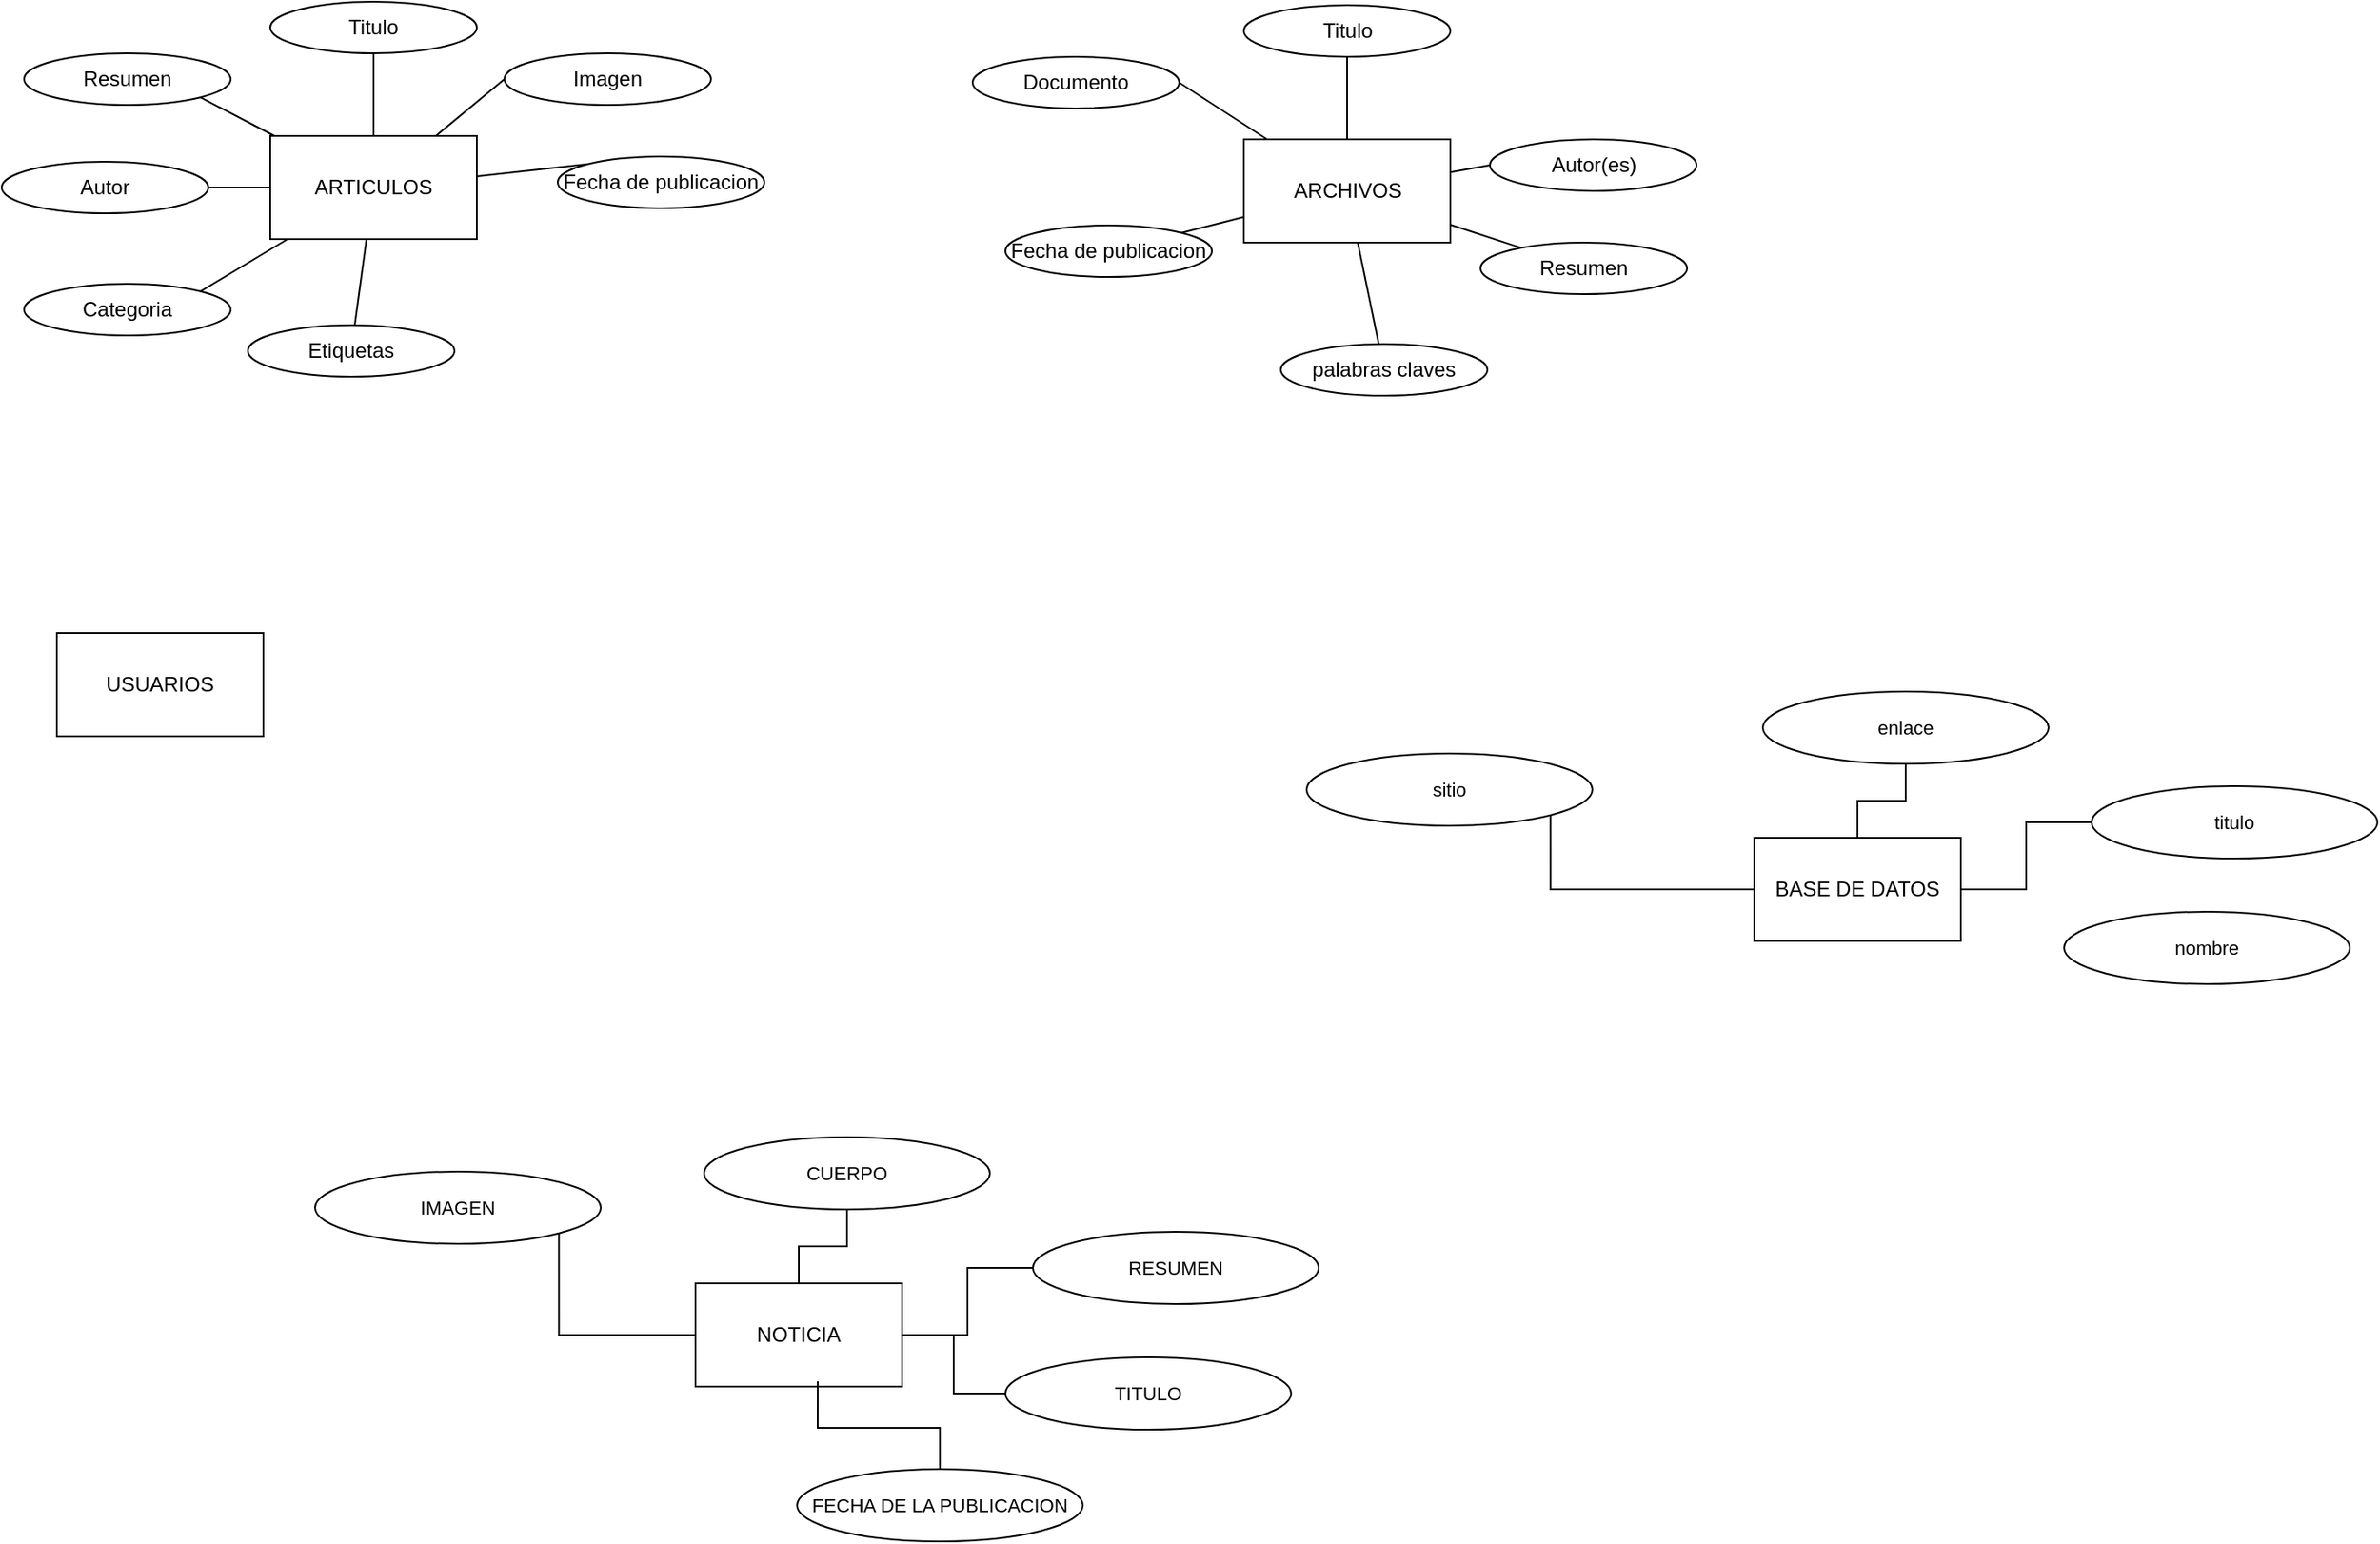 <mxfile version="24.8.4">
  <diagram name="Página-1" id="BgEUgIXVF9JAin6NmmYM">
    <mxGraphModel dx="1434" dy="786" grid="0" gridSize="10" guides="1" tooltips="0" connect="1" arrows="1" fold="1" page="1" pageScale="1" pageWidth="827" pageHeight="1169" math="0" shadow="0">
      <root>
        <mxCell id="0" />
        <mxCell id="1" parent="0" />
        <mxCell id="VjS8RUSLuPDRMbRv6DW_-11" style="rounded=0;orthogonalLoop=1;jettySize=auto;html=1;labelBackgroundColor=none;fontColor=default;startArrow=none;startFill=0;endArrow=none;endFill=0;" parent="1" source="VjS8RUSLuPDRMbRv6DW_-1" target="VjS8RUSLuPDRMbRv6DW_-6" edge="1">
          <mxGeometry relative="1" as="geometry" />
        </mxCell>
        <mxCell id="U4oDMc-3Pv_o8gQOZ0Js-1" style="edgeStyle=none;shape=connector;rounded=0;orthogonalLoop=1;jettySize=auto;html=1;entryX=0;entryY=0.5;entryDx=0;entryDy=0;strokeColor=default;align=center;verticalAlign=middle;fontFamily=Helvetica;fontSize=11;fontColor=default;labelBackgroundColor=none;startArrow=none;startFill=0;endArrow=none;endFill=0;" parent="1" source="VjS8RUSLuPDRMbRv6DW_-1" target="VjS8RUSLuPDRMbRv6DW_-7" edge="1">
          <mxGeometry relative="1" as="geometry" />
        </mxCell>
        <mxCell id="U4oDMc-3Pv_o8gQOZ0Js-2" style="edgeStyle=none;shape=connector;rounded=0;orthogonalLoop=1;jettySize=auto;html=1;entryX=0.5;entryY=1;entryDx=0;entryDy=0;strokeColor=default;align=center;verticalAlign=middle;fontFamily=Helvetica;fontSize=11;fontColor=default;labelBackgroundColor=none;startArrow=none;startFill=0;endArrow=none;endFill=0;" parent="1" source="VjS8RUSLuPDRMbRv6DW_-1" target="VjS8RUSLuPDRMbRv6DW_-2" edge="1">
          <mxGeometry relative="1" as="geometry" />
        </mxCell>
        <mxCell id="U4oDMc-3Pv_o8gQOZ0Js-3" style="edgeStyle=none;shape=connector;rounded=0;orthogonalLoop=1;jettySize=auto;html=1;entryX=1;entryY=1;entryDx=0;entryDy=0;strokeColor=default;align=center;verticalAlign=middle;fontFamily=Helvetica;fontSize=11;fontColor=default;labelBackgroundColor=none;startArrow=none;startFill=0;endArrow=none;endFill=0;" parent="1" source="VjS8RUSLuPDRMbRv6DW_-1" target="VjS8RUSLuPDRMbRv6DW_-3" edge="1">
          <mxGeometry relative="1" as="geometry" />
        </mxCell>
        <mxCell id="U4oDMc-3Pv_o8gQOZ0Js-4" style="edgeStyle=none;shape=connector;rounded=0;orthogonalLoop=1;jettySize=auto;html=1;entryX=1;entryY=0.5;entryDx=0;entryDy=0;strokeColor=default;align=center;verticalAlign=middle;fontFamily=Helvetica;fontSize=11;fontColor=default;labelBackgroundColor=none;startArrow=none;startFill=0;endArrow=none;endFill=0;" parent="1" source="VjS8RUSLuPDRMbRv6DW_-1" target="VjS8RUSLuPDRMbRv6DW_-5" edge="1">
          <mxGeometry relative="1" as="geometry" />
        </mxCell>
        <mxCell id="U4oDMc-3Pv_o8gQOZ0Js-5" style="edgeStyle=none;shape=connector;rounded=0;orthogonalLoop=1;jettySize=auto;html=1;entryX=1;entryY=0;entryDx=0;entryDy=0;strokeColor=default;align=center;verticalAlign=middle;fontFamily=Helvetica;fontSize=11;fontColor=default;labelBackgroundColor=none;startArrow=none;startFill=0;endArrow=none;endFill=0;" parent="1" source="VjS8RUSLuPDRMbRv6DW_-1" target="VjS8RUSLuPDRMbRv6DW_-4" edge="1">
          <mxGeometry relative="1" as="geometry" />
        </mxCell>
        <mxCell id="U4oDMc-3Pv_o8gQOZ0Js-25" style="edgeStyle=none;shape=connector;rounded=0;orthogonalLoop=1;jettySize=auto;html=1;entryX=0;entryY=0;entryDx=0;entryDy=0;strokeColor=default;align=center;verticalAlign=middle;fontFamily=Helvetica;fontSize=11;fontColor=default;labelBackgroundColor=none;startArrow=none;startFill=0;endArrow=none;endFill=0;" parent="1" source="VjS8RUSLuPDRMbRv6DW_-1" target="U4oDMc-3Pv_o8gQOZ0Js-24" edge="1">
          <mxGeometry relative="1" as="geometry" />
        </mxCell>
        <mxCell id="VjS8RUSLuPDRMbRv6DW_-1" value="ARTICULOS" style="rounded=0;whiteSpace=wrap;html=1;labelBackgroundColor=none;" parent="1" vertex="1">
          <mxGeometry x="228" y="152" width="120" height="60" as="geometry" />
        </mxCell>
        <mxCell id="VjS8RUSLuPDRMbRv6DW_-2" value="Titulo" style="ellipse;whiteSpace=wrap;html=1;rounded=0;labelBackgroundColor=none;" parent="1" vertex="1">
          <mxGeometry x="228" y="74" width="120" height="30" as="geometry" />
        </mxCell>
        <mxCell id="VjS8RUSLuPDRMbRv6DW_-3" value="Resumen" style="ellipse;whiteSpace=wrap;html=1;rounded=0;labelBackgroundColor=none;" parent="1" vertex="1">
          <mxGeometry x="85" y="104" width="120" height="30" as="geometry" />
        </mxCell>
        <mxCell id="VjS8RUSLuPDRMbRv6DW_-4" value="Categoria" style="ellipse;whiteSpace=wrap;html=1;rounded=0;labelBackgroundColor=none;" parent="1" vertex="1">
          <mxGeometry x="85" y="238" width="120" height="30" as="geometry" />
        </mxCell>
        <mxCell id="VjS8RUSLuPDRMbRv6DW_-5" value="Autor" style="ellipse;whiteSpace=wrap;html=1;rounded=0;labelBackgroundColor=none;" parent="1" vertex="1">
          <mxGeometry x="72" y="167" width="120" height="30" as="geometry" />
        </mxCell>
        <mxCell id="VjS8RUSLuPDRMbRv6DW_-6" value="Etiquetas" style="ellipse;whiteSpace=wrap;html=1;rounded=0;labelBackgroundColor=none;" parent="1" vertex="1">
          <mxGeometry x="215" y="262" width="120" height="30" as="geometry" />
        </mxCell>
        <mxCell id="VjS8RUSLuPDRMbRv6DW_-7" value="Imagen" style="ellipse;whiteSpace=wrap;html=1;rounded=0;labelBackgroundColor=none;" parent="1" vertex="1">
          <mxGeometry x="364" y="104" width="120" height="30" as="geometry" />
        </mxCell>
        <mxCell id="U4oDMc-3Pv_o8gQOZ0Js-6" style="rounded=0;orthogonalLoop=1;jettySize=auto;html=1;labelBackgroundColor=none;fontColor=default;startArrow=none;startFill=0;endArrow=none;endFill=0;" parent="1" source="U4oDMc-3Pv_o8gQOZ0Js-12" target="U4oDMc-3Pv_o8gQOZ0Js-15" edge="1">
          <mxGeometry relative="1" as="geometry" />
        </mxCell>
        <mxCell id="U4oDMc-3Pv_o8gQOZ0Js-7" style="edgeStyle=none;shape=connector;rounded=0;orthogonalLoop=1;jettySize=auto;html=1;entryX=0;entryY=0.5;entryDx=0;entryDy=0;strokeColor=default;align=center;verticalAlign=middle;fontFamily=Helvetica;fontSize=11;fontColor=default;labelBackgroundColor=none;startArrow=none;startFill=0;endArrow=none;endFill=0;" parent="1" source="U4oDMc-3Pv_o8gQOZ0Js-12" target="U4oDMc-3Pv_o8gQOZ0Js-16" edge="1">
          <mxGeometry relative="1" as="geometry" />
        </mxCell>
        <mxCell id="U4oDMc-3Pv_o8gQOZ0Js-8" style="edgeStyle=none;shape=connector;rounded=0;orthogonalLoop=1;jettySize=auto;html=1;entryX=0.5;entryY=1;entryDx=0;entryDy=0;strokeColor=default;align=center;verticalAlign=middle;fontFamily=Helvetica;fontSize=11;fontColor=default;labelBackgroundColor=none;startArrow=none;startFill=0;endArrow=none;endFill=0;" parent="1" source="U4oDMc-3Pv_o8gQOZ0Js-12" target="U4oDMc-3Pv_o8gQOZ0Js-13" edge="1">
          <mxGeometry relative="1" as="geometry" />
        </mxCell>
        <mxCell id="U4oDMc-3Pv_o8gQOZ0Js-11" style="edgeStyle=none;shape=connector;rounded=0;orthogonalLoop=1;jettySize=auto;html=1;entryX=1;entryY=0.5;entryDx=0;entryDy=0;strokeColor=default;align=center;verticalAlign=middle;fontFamily=Helvetica;fontSize=11;fontColor=default;labelBackgroundColor=none;startArrow=none;startFill=0;endArrow=none;endFill=0;" parent="1" source="U4oDMc-3Pv_o8gQOZ0Js-12" target="U4oDMc-3Pv_o8gQOZ0Js-14" edge="1">
          <mxGeometry relative="1" as="geometry" />
        </mxCell>
        <mxCell id="U4oDMc-3Pv_o8gQOZ0Js-21" style="edgeStyle=none;shape=connector;rounded=0;orthogonalLoop=1;jettySize=auto;html=1;strokeColor=default;align=center;verticalAlign=middle;fontFamily=Helvetica;fontSize=11;fontColor=default;labelBackgroundColor=none;startArrow=none;startFill=0;endArrow=none;endFill=0;" parent="1" source="U4oDMc-3Pv_o8gQOZ0Js-12" target="U4oDMc-3Pv_o8gQOZ0Js-20" edge="1">
          <mxGeometry relative="1" as="geometry" />
        </mxCell>
        <mxCell id="U4oDMc-3Pv_o8gQOZ0Js-23" style="edgeStyle=none;shape=connector;rounded=0;orthogonalLoop=1;jettySize=auto;html=1;strokeColor=default;align=center;verticalAlign=middle;fontFamily=Helvetica;fontSize=11;fontColor=default;labelBackgroundColor=none;startArrow=none;startFill=0;endArrow=none;endFill=0;" parent="1" source="U4oDMc-3Pv_o8gQOZ0Js-12" target="U4oDMc-3Pv_o8gQOZ0Js-22" edge="1">
          <mxGeometry relative="1" as="geometry" />
        </mxCell>
        <mxCell id="U4oDMc-3Pv_o8gQOZ0Js-12" value="ARCHIVOS" style="rounded=0;whiteSpace=wrap;html=1;labelBackgroundColor=none;" parent="1" vertex="1">
          <mxGeometry x="793.5" y="154" width="120" height="60" as="geometry" />
        </mxCell>
        <mxCell id="U4oDMc-3Pv_o8gQOZ0Js-13" value="Titulo" style="ellipse;whiteSpace=wrap;html=1;rounded=0;labelBackgroundColor=none;" parent="1" vertex="1">
          <mxGeometry x="793.5" y="76" width="120" height="30" as="geometry" />
        </mxCell>
        <mxCell id="U4oDMc-3Pv_o8gQOZ0Js-14" value="Documento" style="ellipse;whiteSpace=wrap;html=1;rounded=0;labelBackgroundColor=none;" parent="1" vertex="1">
          <mxGeometry x="636" y="106" width="120" height="30" as="geometry" />
        </mxCell>
        <mxCell id="U4oDMc-3Pv_o8gQOZ0Js-15" value="Fecha de publicacion" style="ellipse;whiteSpace=wrap;html=1;rounded=0;labelBackgroundColor=none;" parent="1" vertex="1">
          <mxGeometry x="655" y="204" width="120" height="30" as="geometry" />
        </mxCell>
        <mxCell id="U4oDMc-3Pv_o8gQOZ0Js-16" value="Autor(es)" style="ellipse;whiteSpace=wrap;html=1;rounded=0;labelBackgroundColor=none;" parent="1" vertex="1">
          <mxGeometry x="936.5" y="154" width="120" height="30" as="geometry" />
        </mxCell>
        <mxCell id="U4oDMc-3Pv_o8gQOZ0Js-18" value="USUARIOS" style="rounded=0;whiteSpace=wrap;html=1;labelBackgroundColor=none;" parent="1" vertex="1">
          <mxGeometry x="104" y="441" width="120" height="60" as="geometry" />
        </mxCell>
        <mxCell id="QqLRDMsVvMt8dBRcY5Dh-9" style="edgeStyle=orthogonalEdgeStyle;shape=connector;rounded=0;orthogonalLoop=1;jettySize=auto;html=1;entryX=1;entryY=1;entryDx=0;entryDy=0;strokeColor=default;align=center;verticalAlign=middle;fontFamily=Helvetica;fontSize=11;fontColor=default;labelBackgroundColor=default;endArrow=none;endFill=0;" parent="1" source="U4oDMc-3Pv_o8gQOZ0Js-19" target="QqLRDMsVvMt8dBRcY5Dh-6" edge="1">
          <mxGeometry relative="1" as="geometry" />
        </mxCell>
        <mxCell id="QqLRDMsVvMt8dBRcY5Dh-10" style="edgeStyle=orthogonalEdgeStyle;shape=connector;rounded=0;orthogonalLoop=1;jettySize=auto;html=1;strokeColor=default;align=center;verticalAlign=middle;fontFamily=Helvetica;fontSize=11;fontColor=default;labelBackgroundColor=default;endArrow=none;endFill=0;" parent="1" source="U4oDMc-3Pv_o8gQOZ0Js-19" target="QqLRDMsVvMt8dBRcY5Dh-7" edge="1">
          <mxGeometry relative="1" as="geometry" />
        </mxCell>
        <mxCell id="QqLRDMsVvMt8dBRcY5Dh-11" style="edgeStyle=orthogonalEdgeStyle;shape=connector;rounded=0;orthogonalLoop=1;jettySize=auto;html=1;strokeColor=default;align=center;verticalAlign=middle;fontFamily=Helvetica;fontSize=11;fontColor=default;labelBackgroundColor=default;endArrow=none;endFill=0;" parent="1" source="U4oDMc-3Pv_o8gQOZ0Js-19" target="QqLRDMsVvMt8dBRcY5Dh-8" edge="1">
          <mxGeometry relative="1" as="geometry" />
        </mxCell>
        <mxCell id="U4oDMc-3Pv_o8gQOZ0Js-19" value="BASE DE DATOS" style="rounded=0;whiteSpace=wrap;html=1;labelBackgroundColor=none;" parent="1" vertex="1">
          <mxGeometry x="1090" y="560" width="120" height="60" as="geometry" />
        </mxCell>
        <mxCell id="U4oDMc-3Pv_o8gQOZ0Js-20" value="Resumen" style="ellipse;whiteSpace=wrap;html=1;rounded=0;labelBackgroundColor=none;" parent="1" vertex="1">
          <mxGeometry x="931" y="214" width="120" height="30" as="geometry" />
        </mxCell>
        <mxCell id="U4oDMc-3Pv_o8gQOZ0Js-22" value="palabras claves" style="ellipse;whiteSpace=wrap;html=1;rounded=0;labelBackgroundColor=none;" parent="1" vertex="1">
          <mxGeometry x="815" y="273" width="120" height="30" as="geometry" />
        </mxCell>
        <mxCell id="U4oDMc-3Pv_o8gQOZ0Js-24" value="Fecha de publicacion" style="ellipse;whiteSpace=wrap;html=1;rounded=0;labelBackgroundColor=none;" parent="1" vertex="1">
          <mxGeometry x="395" y="164" width="120" height="30" as="geometry" />
        </mxCell>
        <mxCell id="QqLRDMsVvMt8dBRcY5Dh-6" value="sitio" style="ellipse;whiteSpace=wrap;html=1;fontFamily=Helvetica;fontSize=11;fontColor=default;labelBackgroundColor=default;" parent="1" vertex="1">
          <mxGeometry x="830" y="511" width="166" height="42" as="geometry" />
        </mxCell>
        <mxCell id="QqLRDMsVvMt8dBRcY5Dh-7" value="enlace" style="ellipse;whiteSpace=wrap;html=1;fontFamily=Helvetica;fontSize=11;fontColor=default;labelBackgroundColor=default;" parent="1" vertex="1">
          <mxGeometry x="1095" y="475" width="166" height="42" as="geometry" />
        </mxCell>
        <mxCell id="QqLRDMsVvMt8dBRcY5Dh-8" value="titulo" style="ellipse;whiteSpace=wrap;html=1;fontFamily=Helvetica;fontSize=11;fontColor=default;labelBackgroundColor=default;" parent="1" vertex="1">
          <mxGeometry x="1286" y="530" width="166" height="42" as="geometry" />
        </mxCell>
        <mxCell id="QqLRDMsVvMt8dBRcY5Dh-12" value="nombre" style="ellipse;whiteSpace=wrap;html=1;fontFamily=Helvetica;fontSize=11;fontColor=default;labelBackgroundColor=default;" parent="1" vertex="1">
          <mxGeometry x="1270" y="603" width="166" height="42" as="geometry" />
        </mxCell>
        <mxCell id="QqLRDMsVvMt8dBRcY5Dh-13" style="edgeStyle=orthogonalEdgeStyle;shape=connector;rounded=0;orthogonalLoop=1;jettySize=auto;html=1;entryX=1;entryY=1;entryDx=0;entryDy=0;strokeColor=default;align=center;verticalAlign=middle;fontFamily=Helvetica;fontSize=11;fontColor=default;labelBackgroundColor=default;endArrow=none;endFill=0;" parent="1" source="QqLRDMsVvMt8dBRcY5Dh-16" target="QqLRDMsVvMt8dBRcY5Dh-17" edge="1">
          <mxGeometry relative="1" as="geometry" />
        </mxCell>
        <mxCell id="QqLRDMsVvMt8dBRcY5Dh-14" style="edgeStyle=orthogonalEdgeStyle;shape=connector;rounded=0;orthogonalLoop=1;jettySize=auto;html=1;strokeColor=default;align=center;verticalAlign=middle;fontFamily=Helvetica;fontSize=11;fontColor=default;labelBackgroundColor=default;endArrow=none;endFill=0;" parent="1" source="QqLRDMsVvMt8dBRcY5Dh-16" target="QqLRDMsVvMt8dBRcY5Dh-18" edge="1">
          <mxGeometry relative="1" as="geometry" />
        </mxCell>
        <mxCell id="QqLRDMsVvMt8dBRcY5Dh-15" style="edgeStyle=orthogonalEdgeStyle;shape=connector;rounded=0;orthogonalLoop=1;jettySize=auto;html=1;strokeColor=default;align=center;verticalAlign=middle;fontFamily=Helvetica;fontSize=11;fontColor=default;labelBackgroundColor=default;endArrow=none;endFill=0;" parent="1" source="QqLRDMsVvMt8dBRcY5Dh-16" target="QqLRDMsVvMt8dBRcY5Dh-19" edge="1">
          <mxGeometry relative="1" as="geometry" />
        </mxCell>
        <mxCell id="QqLRDMsVvMt8dBRcY5Dh-16" value="NOTICIA" style="rounded=0;whiteSpace=wrap;html=1;labelBackgroundColor=none;" parent="1" vertex="1">
          <mxGeometry x="475" y="819" width="120" height="60" as="geometry" />
        </mxCell>
        <mxCell id="QqLRDMsVvMt8dBRcY5Dh-17" value="IMAGEN" style="ellipse;whiteSpace=wrap;html=1;fontFamily=Helvetica;fontSize=11;fontColor=default;labelBackgroundColor=default;" parent="1" vertex="1">
          <mxGeometry x="254" y="754" width="166" height="42" as="geometry" />
        </mxCell>
        <mxCell id="QqLRDMsVvMt8dBRcY5Dh-18" value="CUERPO" style="ellipse;whiteSpace=wrap;html=1;fontFamily=Helvetica;fontSize=11;fontColor=default;labelBackgroundColor=default;" parent="1" vertex="1">
          <mxGeometry x="480" y="734" width="166" height="42" as="geometry" />
        </mxCell>
        <mxCell id="QqLRDMsVvMt8dBRcY5Dh-19" value="RESUMEN" style="ellipse;whiteSpace=wrap;html=1;fontFamily=Helvetica;fontSize=11;fontColor=default;labelBackgroundColor=default;" parent="1" vertex="1">
          <mxGeometry x="671" y="789" width="166" height="42" as="geometry" />
        </mxCell>
        <mxCell id="QqLRDMsVvMt8dBRcY5Dh-21" style="edgeStyle=orthogonalEdgeStyle;shape=connector;rounded=0;orthogonalLoop=1;jettySize=auto;html=1;strokeColor=default;align=center;verticalAlign=middle;fontFamily=Helvetica;fontSize=11;fontColor=default;labelBackgroundColor=default;endArrow=none;endFill=0;" parent="1" source="QqLRDMsVvMt8dBRcY5Dh-20" target="QqLRDMsVvMt8dBRcY5Dh-16" edge="1">
          <mxGeometry relative="1" as="geometry" />
        </mxCell>
        <mxCell id="QqLRDMsVvMt8dBRcY5Dh-20" value="TITULO" style="ellipse;whiteSpace=wrap;html=1;fontFamily=Helvetica;fontSize=11;fontColor=default;labelBackgroundColor=default;" parent="1" vertex="1">
          <mxGeometry x="655" y="862" width="166" height="42" as="geometry" />
        </mxCell>
        <mxCell id="QqLRDMsVvMt8dBRcY5Dh-22" value="FECHA DE LA PUBLICACION" style="ellipse;whiteSpace=wrap;html=1;fontFamily=Helvetica;fontSize=11;fontColor=default;labelBackgroundColor=default;" parent="1" vertex="1">
          <mxGeometry x="534" y="927" width="166" height="42" as="geometry" />
        </mxCell>
        <mxCell id="QqLRDMsVvMt8dBRcY5Dh-23" style="edgeStyle=orthogonalEdgeStyle;shape=connector;rounded=0;orthogonalLoop=1;jettySize=auto;html=1;entryX=0.592;entryY=0.95;entryDx=0;entryDy=0;entryPerimeter=0;strokeColor=default;align=center;verticalAlign=middle;fontFamily=Helvetica;fontSize=11;fontColor=default;labelBackgroundColor=default;endArrow=none;endFill=0;" parent="1" source="QqLRDMsVvMt8dBRcY5Dh-22" target="QqLRDMsVvMt8dBRcY5Dh-16" edge="1">
          <mxGeometry relative="1" as="geometry" />
        </mxCell>
      </root>
    </mxGraphModel>
  </diagram>
</mxfile>
